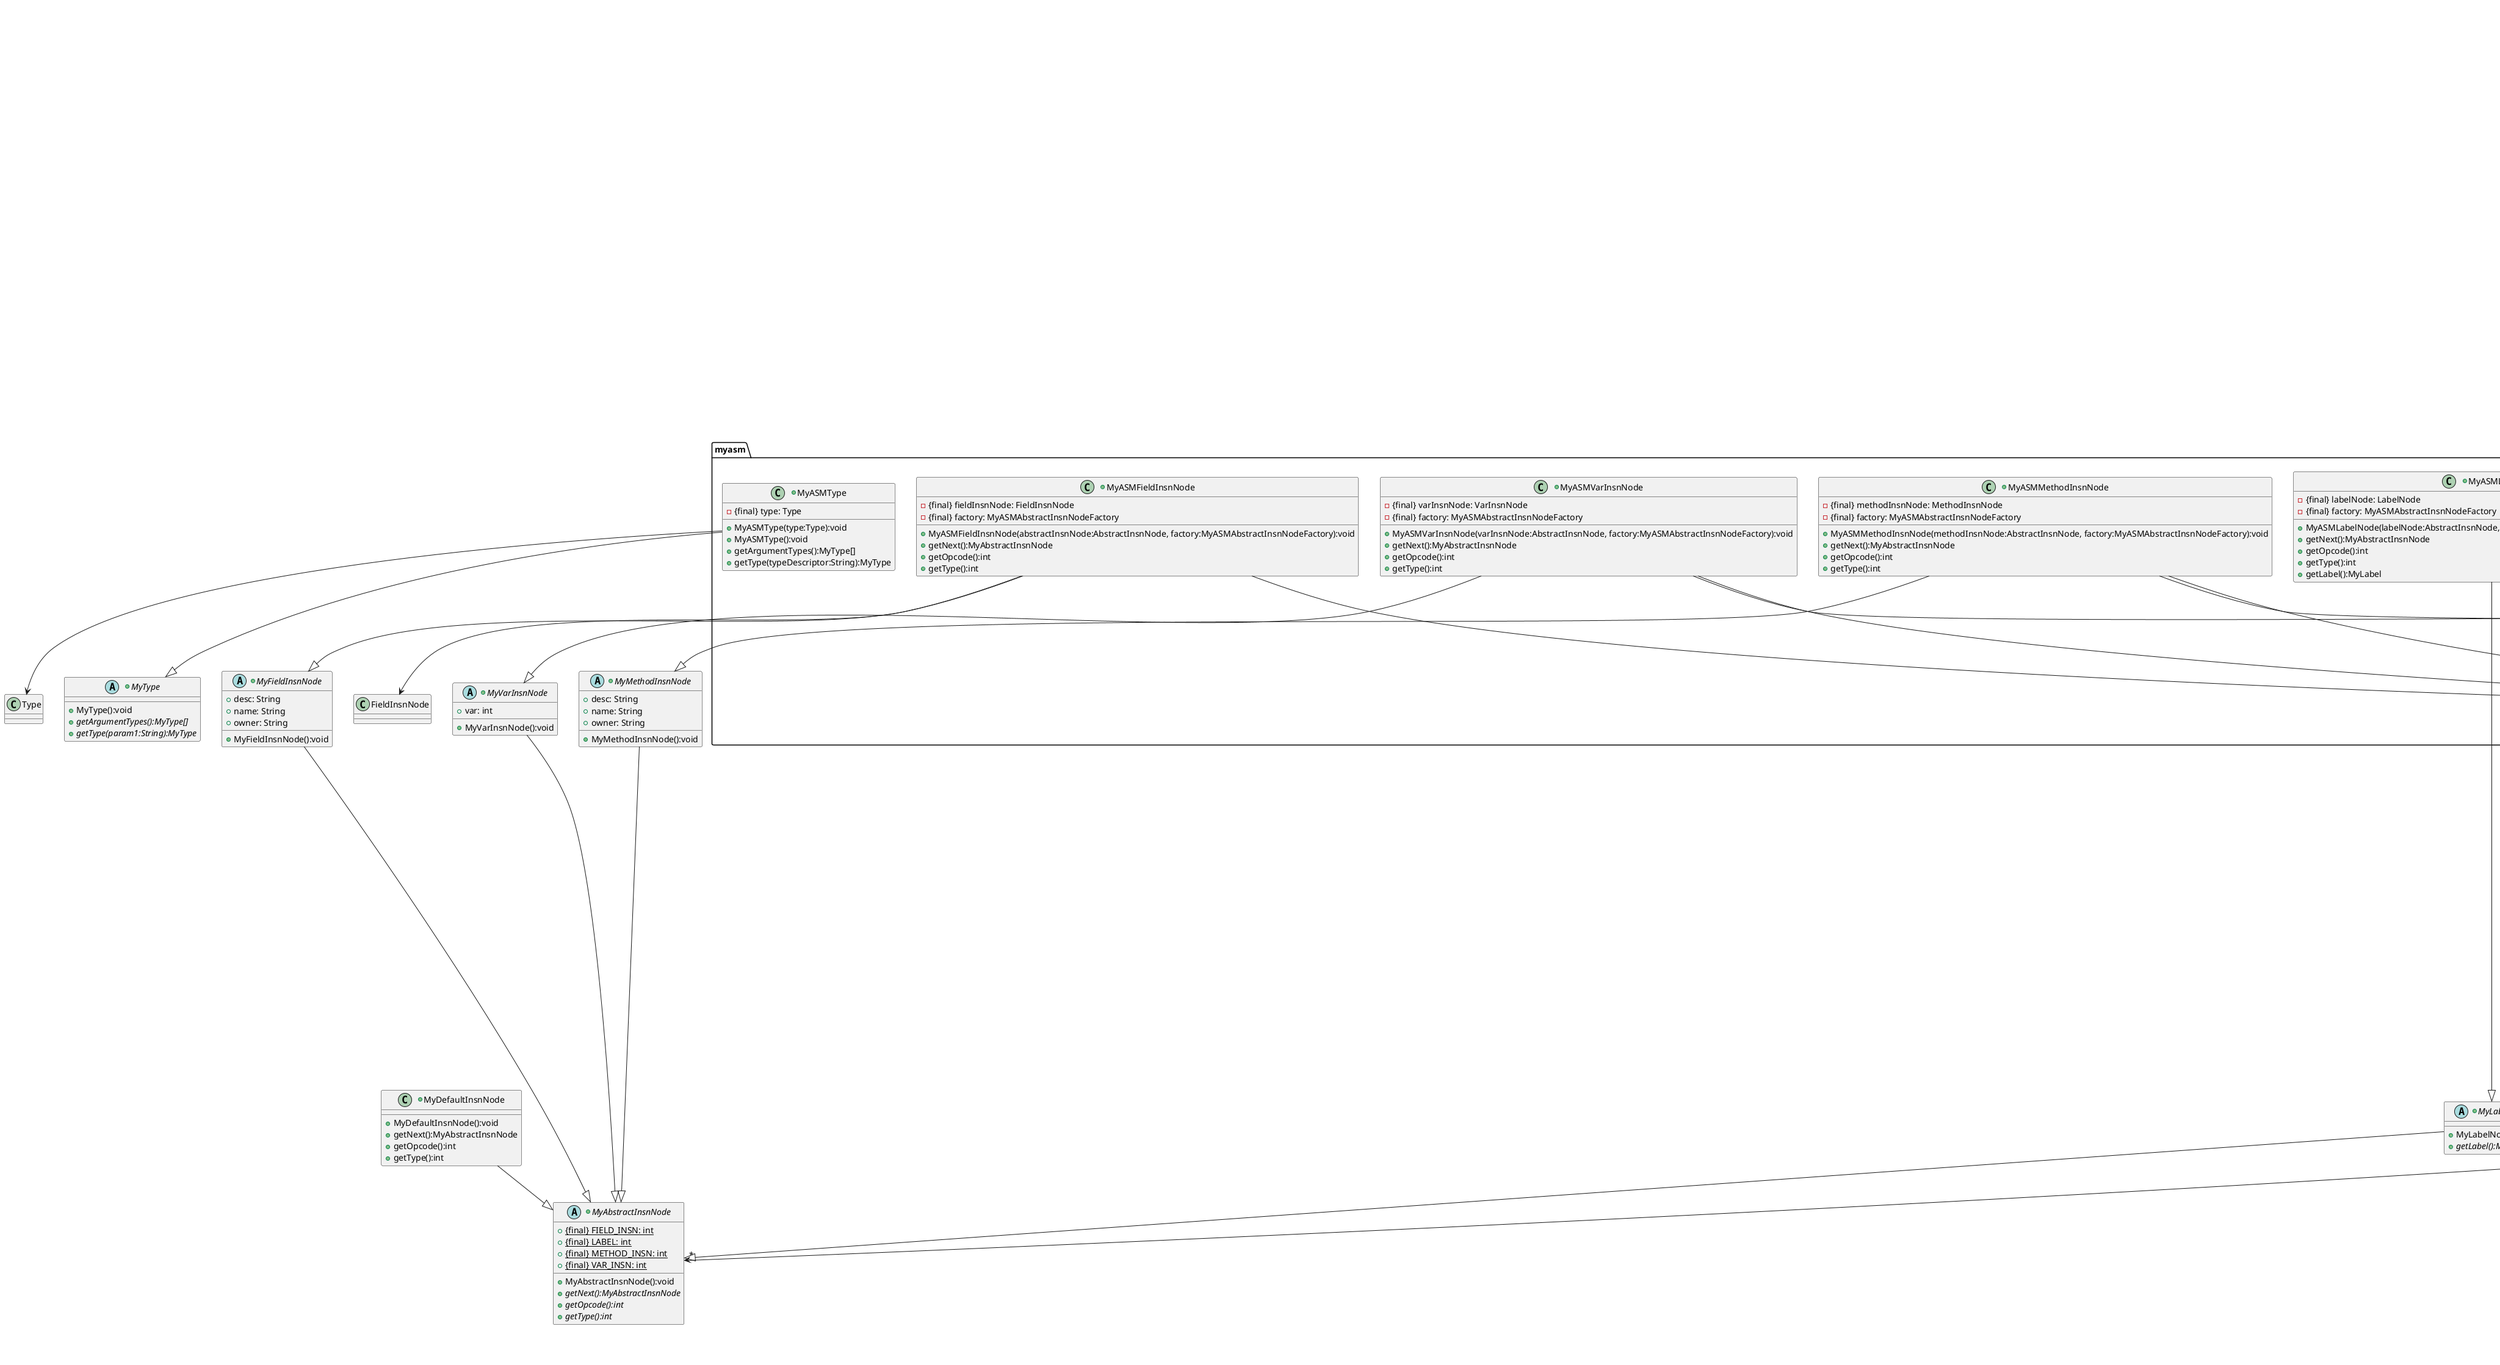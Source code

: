@startuml
+class Linter{
	-{final} creator: MyClassNodeCreator
	-{final} myClassNodes: List<MyClassNode>
	-{final} diagramTypeToDiagram: Map<DiagramType,Diagram>
	-{final} packageToMyClassNode: Map<String,List<MyClassNode>>
	+Linter(classPaths:List<String>, myClassNodeCreator:MyClassNodeCreator, outputPath:String, fileToPackage:Map<String,String>):void
	-populateMaps():void
	-populateDiagramMap():void
	-createClassNodes(classPaths:List<String>, fileToPackage:Map<String,String>):List<MyClassNode>
	+generateDiagrams(diagrams:Set<DiagramType>):Map<StringBuilder,DiagramType>
	}

+interface MyClassNodeCreator{
	+{abstract}createMyClassNodeFromName(param1:String):MyClassNode
	+{abstract}createMyClassNodeFromFile(param1:File):MyClassNode
	+{abstract}createUniqueMyClassNodeFromName(param1:String):MyClassNode
	}

+abstract class MyLocalVariableNode{
	+ end: MyLabelNode
	+ index: int
	+ name: String
	+ start: MyLabelNode
	+MyLocalVariableNode():void
	}

+class MyDefaultInsnNode{
	+MyDefaultInsnNode():void
	+getNext():MyAbstractInsnNode
	+getOpcode():int
	+getType():int
	}

+abstract class MyType{
	+MyType():void
	+{abstract}getArgumentTypes():MyType[]
	+{abstract}getType(param1:String):MyType
	}

+abstract class MyFieldInsnNode{
	+ desc: String
	+ name: String
	+ owner: String
	+MyFieldInsnNode():void
	}

+abstract class MyClassNode{
	+ access: int
	+ fields: List<MyFieldNode>
	+ interfaces: List<String>
	+ methods: List<MyMethodNode>
	+ name: String
	+ superName: String
	+ innerClasses: List<MyInnerClassNode>
	+MyClassNode():void
	}

+abstract class MyMethodInsnNode{
	+ desc: String
	+ name: String
	+ owner: String
	+MyMethodInsnNode():void
	}

+abstract class MyAbstractInsnNode{
	+{static}{final} FIELD_INSN: int
	+{static}{final} LABEL: int
	+{static}{final} METHOD_INSN: int
	+{static}{final} VAR_INSN: int
	+MyAbstractInsnNode():void
	+{abstract}getNext():MyAbstractInsnNode
	+{abstract}getOpcode():int
	+{abstract}getType():int
	}

+abstract class MyFieldNode{
	+ access: int
	+ desc: String
	+ name: String
	+ signature: String
	+MyFieldNode():void
	}

+abstract class MyVarInsnNode{
	+ var: int
	+MyVarInsnNode():void
	}

+interface MyOpcodes{
	+{static}{final} ACC_PUBLIC: int
	+{static}{final} ACC_PRIVATE: int
	+{static}{final} ACC_PROTECTED: int
	+{static}{final} H_INVOKEVIRTUAL: int
	+{static}{final} H_INVOKESTATIC: int
	+{static}{final} H_INVOKESPECIAL: int
	+{static}{final} ACC_STATIC: int
	+{static}{final} H_INVOKEINTERFACE: int
	+{static}{final} ACC_FINAL: int
	+{static}{final} ILOAD: int
	+{static}{final} LLOAD: int
	+{static}{final} FLOAD: int
	+{static}{final} DLOAD: int
	+{static}{final} ALOAD: int
	+{static}{final} ISTORE: int
	+{static}{final} LSTORE: int
	+{static}{final} FSTORE: int
	+{static}{final} DSTORE: int
	+{static}{final} ASTORE: int
	+{static}{final} GETSTATIC: int
	+{static}{final} PUTSTATIC: int
	+{static}{final} GETFIELD: int
	+{static}{final} PUTFIELD: int
	+{static}{final} INVOKEVIRTUAL: int
	+{static}{final} INVOKESPECIAL: int
	+{static}{final} INVOKEINTERFACE: int
	+{static}{final} INVOKEDYNAMIC: int
	+{static}{final} ACC_INTERFACE: int
	+{static}{final} ACC_ABSTRACT: int
	+{static}{final} ACC_SYNTHETIC: int
	+{static}{final} ACC_ENUM: int
	+{static}{final} ASM8: int
	}

+abstract class MyMethodNode{
	+ access: int
	+ desc: String
	+ instructions: List<MyAbstractInsnNode>
	+ localVariables: List<MyLocalVariableNode>
	+ name: String
	+ signature: String
	+MyMethodNode():void
	}

enum DiagramType{
	UML_CONVERTER
	+{static}values():DiagramType[]
	+{static}valueOf(name:String):DiagramType
	-DiagramType():void
	}

+abstract class MyInnerClassNode{
	+ access: int
	+ name: String
	+MyInnerClassNode():void
	}

+abstract class MyLabelNode{
	+MyLabelNode():void
	+{abstract}getLabel():MyLabel
	}

+interface MyLabel{
	+{abstract}equals(param1:MyLabel):boolean
	}

package myasm {
	+class MyASMMethodInsnNode{
	-{final} methodInsnNode: MethodInsnNode
	-{final} factory: MyASMAbstractInsnNodeFactory
	+MyASMMethodInsnNode(methodInsnNode:AbstractInsnNode, factory:MyASMAbstractInsnNodeFactory):void
	+getNext():MyAbstractInsnNode
	+getOpcode():int
	+getType():int
	}

+class MyASMVarInsnNode{
	-{final} varInsnNode: VarInsnNode
	-{final} factory: MyASMAbstractInsnNodeFactory
	+MyASMVarInsnNode(varInsnNode:AbstractInsnNode, factory:MyASMAbstractInsnNodeFactory):void
	+getNext():MyAbstractInsnNode
	+getOpcode():int
	+getType():int
	}

+class MyASMClassNodeCreator{
	-{final} directoryPath: Path
	-{final} PACKAGE_NOT_FOUND: int
	+MyASMClassNodeCreator(directoryPath:Path):void
	-createMyClassNode(reader:ClassReader):MyClassNode
	+createMyClassNodeFromName(path:String):MyClassNode
	+createMyClassNodeFromFile(path:File):MyClassNode
	+createUniqueMyClassNodeFromName(className:String):MyClassNode
	-findRelativePath(desc:String):String
	}

+class MyASMClassNode{
	-{final} classNode: ClassNode
	+MyASMClassNode(classNode:ClassNode):void
	-convertInnerClasses():List<MyInnerClassNode>
	-convertFields():List<MyFieldNode>
	-convertMethods():List<MyMethodNode>
	+getClassNode():ClassNode
	}

+class MyASMLabel{
	-{final} label: Label
	+MyASMLabel(label:Label):void
	+equals(otherLabel:MyLabel):boolean
	+getLabel():Label
	}

+class MyASMLabelNode{
	-{final} labelNode: LabelNode
	-{final} factory: MyASMAbstractInsnNodeFactory
	+MyASMLabelNode(labelNode:AbstractInsnNode, factory:MyASMAbstractInsnNodeFactory):void
	+getNext():MyAbstractInsnNode
	+getOpcode():int
	+getType():int
	+getLabel():MyLabel
	}

+class MyASMFieldNode{
	-{final} fieldNode: FieldNode
	+MyASMFieldNode(fieldNode:FieldNode):void
	}

+class MyASMLocalVariableNode{
	-{final} localVariableNode: LocalVariableNode
	+MyASMLocalVariableNode(localVariableNode:LocalVariableNode):void
	}

+class MyASMAbstractInsnNodeFactory{
	+MyASMAbstractInsnNodeFactory():void
	+constructTypedInsnNode(node:AbstractInsnNode):MyAbstractInsnNode
	}

+class MyASMInnerClassNode{
	-{final} innerClassNode: InnerClassNode
	+MyASMInnerClassNode(icn:InnerClassNode):void
	}

+class MyASMMethodNode{
	-{final} methodNode: MethodNode
	-{final} factory: MyASMAbstractInsnNodeFactory
	+MyASMMethodNode(methodNode:MethodNode):void
	-convertInstructionNodes():List<MyAbstractInsnNode>
	-convertLocalVariableNodes():List<MyLocalVariableNode>
	}

+class MyASMType{
	-{final} type: Type
	+MyASMType(type:Type):void
	+MyASMType():void
	+getArgumentTypes():MyType[]
	+getType(typeDescriptor:String):MyType
	}

+class MyASMFieldInsnNode{
	-{final} fieldInsnNode: FieldInsnNode
	-{final} factory: MyASMAbstractInsnNodeFactory
	+MyASMFieldInsnNode(abstractInsnNode:AbstractInsnNode, factory:MyASMAbstractInsnNodeFactory):void
	+getNext():MyAbstractInsnNode
	+getOpcode():int
	+getType():int
	}

}
package diagramconverter {
	+interface Diagram{
	+{abstract}generateDiagramByNode(param1:MyClassNode, param2:StringBuilder):void
	+{abstract}generateDiagramByPackage(param1:List<MyClassNode>, param2:Map<String,List<MyClassNode>>):StringBuilder
	}

	+interface UMLConverter {
	    +convert(myClassNode:MyClassNode, relationManager:RelationshipManager):String
	}

	+abstract class UMLConverterBase{
		-getClassType(access:int):String
		-isCollectionType(descName:String):
		-getFieldType(desc:String):String
		-getCollectionType(desc:String):String
        -getCollectionHoldTypes(collected:String):String
        -generateCollectedTypes(collectionTypeList:List<String>):String
        -cleanCollectionParsing(originalList:List<String>):List<String>
        -parseGenericTypes(innerTypes:String):List<String>
        -isPrimitive(desc:String):boolean
        -getPrimitiveFieldType(desc:String):String
        -getAccessModifier(access:int):String
        -getNonAccessModifiers(access:int):String

	}

	+class ClassNameUMLConverter{
	    -convertOuterClassInfo(myClassNode:MyClassNode, classString:StringBuilder, classType:String):void
    	-convertInnerClassInfo(myClassNode:MyClassNode, classString:StringBuilder, classType:String):void
    	-findInnerClassNode(myClassNode:MyClassNode, name:String):MyInnerClassNode
	}
	+class ClassFieldsUMLConverter {
	    -appendFieldInfo(fieldString:StringBuilder, field:MyFieldNode, className:String):void
	    -removeBracketsFromDesc(descName:String):String
	    -isSynthetic(access:int):boolean
	    -isJavaAPIClass(desc:String, originalClassName:String):boolean

	    //handles all hasA relationships
	}
	+class ClassMethodsUMLConverter {
	    -methodIsUserGenerated(method:MyMethodNode):boolean
	    -getMethodInfo(desc:String, methodNode:MyMethodNode):String
        -getParameterNames(methodNode:MyMethodNode, paramInfo:List<String>):List<String>
        -generateListOfParams(desc:String, params:List<String>):void
        -processObjectDescriptor(desc:String):String
        -processArrayDescriptor(desc:String):String
        -analyzeForParams(paramInfo:List<String>, paramNames:List<String>):String
        -appendParamInfo(paramsBuilder:StringBuilder, param:String, parameterName:String):void
	    //handles all dependsOn relationships
	}

	+class RelationshipManager{
        -{final} hasARelationShipByClass: Map<String,Integer>
        -{final} allHasARelationships: Set<String>
        +addImplementsRelationship():void
        +addExtendsRelationship():void
        +addHasARelationship():void
        +addDependsOnRelationship():void
        +getAllRelationships():String
        -convertKeyNames():Set<String>
	}


	UMLConverterBase --|> UMLConverter
	ClassFieldsUMLConverter ..|> UMLConverterBase
	ClassMethodsUMLConverter  ..|> UMLConverterBase
	ClassNameUMLConverter ..|> UMLConverterBase
	ConvertASMToUML -->"*"UMLConverter
	ConvertASMToUML -->RelationshipManager
	UMLConverter ..>RelationshipManager
	Linter ..> RelationshipManager


+class ConvertASMToUML{
	-converters:List<UMLConverter>
	-relationshipManager:RelationshipManager
	+ConvertASMToUML(relationshipManager:RelationshipManager):void
	+generateDiagramByNode(myClassNode:MyClassNode, pumlContent:StringBuilder):void
	+generateDiagramByPackage(myClassNodeList:List<MyClassNode>, packageToMyClassNode:Map<String,List<MyClassNode>>):StringBuilder

	}

}
package constants {
	+class Constants{
	+{static}{final} PUML_TYPE: String
	+{static}{final} OUTPUT_DIRECTORY_FOR_CHECKS: String
	+{static}{final} OUTPUT_FOR_PUML_CLASSDIAGRAM: String
	+{static}{final} ABBREVIATION_ERROR: String
	+{static}{final} INVALID_PACKAGE: String
	+Constants():void
	}

}
MyMethodNode-->"*"MyLocalVariableNode
MyASMFieldNode--|>MyFieldNode
MyASMMethodNode-->MyASMAbstractInsnNodeFactory
MyASMType-->Type
MyASMLabel-->Label
MyASMClassNodeCreator..|>MyClassNodeCreator
MyASMLocalVariableNode-->LocalVariableNode
MyASMInnerClassNode--|>MyInnerClassNode
MyASMFieldInsnNode-->FieldInsnNode
MyClassNode-->"*"MyFieldNode
MyLabelNode--|>MyAbstractInsnNode
MyASMFieldInsnNode-->MyASMAbstractInsnNodeFactory
ConvertASMToUML..|>Diagram
Linter-->"*"DiagramType
MyDefaultInsnNode--|>MyAbstractInsnNode
MyASMFieldNode-->FieldNode
MyClassNode-->"*"MyMethodNode
Linter-->"*"Diagram
MyASMMethodNode--|>MyMethodNode
MyClassNode-->"*"MyInnerClassNode
MyASMMethodNode-->MethodNode
MyASMFieldInsnNode--|>MyFieldInsnNode
MyASMClassNode--|>MyClassNode
MyASMLabelNode-->MyASMAbstractInsnNodeFactory
MyVarInsnNode--|>MyAbstractInsnNode
MyASMVarInsnNode--|>MyVarInsnNode
MyASMLabelNode--|>MyLabelNode
MyASMLocalVariableNode--|>MyLocalVariableNode
MyASMVarInsnNode-->MyASMAbstractInsnNodeFactory
Linter-->MyClassNodeCreator
MyASMType--|>MyType
MyASMMethodInsnNode--|>MyMethodInsnNode
MyASMClassNode-->ClassNode
MyFieldInsnNode--|>MyAbstractInsnNode
MyASMLabel..|>MyLabel
MyASMInnerClassNode-->InnerClassNode
MyLocalVariableNode-->"2"MyLabelNode
MyMethodInsnNode--|>MyAbstractInsnNode
MyASMVarInsnNode-->VarInsnNode
MyASMLabelNode-->LabelNode
MyASMMethodInsnNode-->MethodInsnNode
MyMethodNode-->"*"MyAbstractInsnNode
Linter-->"*"MyClassNode
MyASMMethodInsnNode-->MyASMAbstractInsnNodeFactory
@enduml